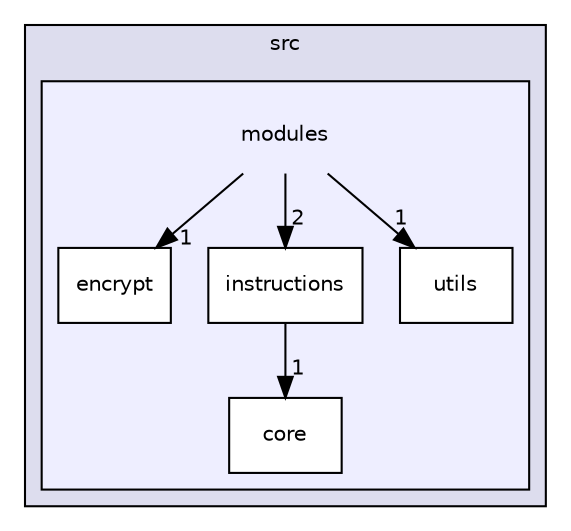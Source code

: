 digraph "src/modules" {
  compound=true
  node [ fontsize="10", fontname="Helvetica"];
  edge [ labelfontsize="10", labelfontname="Helvetica"];
  subgraph clusterdir_68267d1309a1af8e8297ef4c3efbcdba {
    graph [ bgcolor="#ddddee", pencolor="black", label="src" fontname="Helvetica", fontsize="10", URL="dir_68267d1309a1af8e8297ef4c3efbcdba.html"]
  subgraph clusterdir_ddb4d7e95cc2d6c8e1ade10a20d7247d {
    graph [ bgcolor="#eeeeff", pencolor="black", label="" URL="dir_ddb4d7e95cc2d6c8e1ade10a20d7247d.html"];
    dir_ddb4d7e95cc2d6c8e1ade10a20d7247d [shape=plaintext label="modules"];
  dir_48bd54dcd86210a131d5bab7b05ef6d7 [shape=box label="core" fillcolor="white" style="filled" URL="dir_48bd54dcd86210a131d5bab7b05ef6d7.html"];
  dir_01c488ddbf95bcb94181f3831ff01574 [shape=box label="encrypt" fillcolor="white" style="filled" URL="dir_01c488ddbf95bcb94181f3831ff01574.html"];
  dir_23bbb858fb2dbf158f6748e516a480bb [shape=box label="instructions" fillcolor="white" style="filled" URL="dir_23bbb858fb2dbf158f6748e516a480bb.html"];
  dir_b0d57db64b1ea5a5c154e45019776ada [shape=box label="utils" fillcolor="white" style="filled" URL="dir_b0d57db64b1ea5a5c154e45019776ada.html"];
  }
  }
  dir_ddb4d7e95cc2d6c8e1ade10a20d7247d->dir_01c488ddbf95bcb94181f3831ff01574 [headlabel="1", labeldistance=1.5 headhref="dir_000001_000003.html"];
  dir_ddb4d7e95cc2d6c8e1ade10a20d7247d->dir_23bbb858fb2dbf158f6748e516a480bb [headlabel="2", labeldistance=1.5 headhref="dir_000001_000004.html"];
  dir_ddb4d7e95cc2d6c8e1ade10a20d7247d->dir_b0d57db64b1ea5a5c154e45019776ada [headlabel="1", labeldistance=1.5 headhref="dir_000001_000005.html"];
  dir_23bbb858fb2dbf158f6748e516a480bb->dir_48bd54dcd86210a131d5bab7b05ef6d7 [headlabel="1", labeldistance=1.5 headhref="dir_000004_000002.html"];
}
